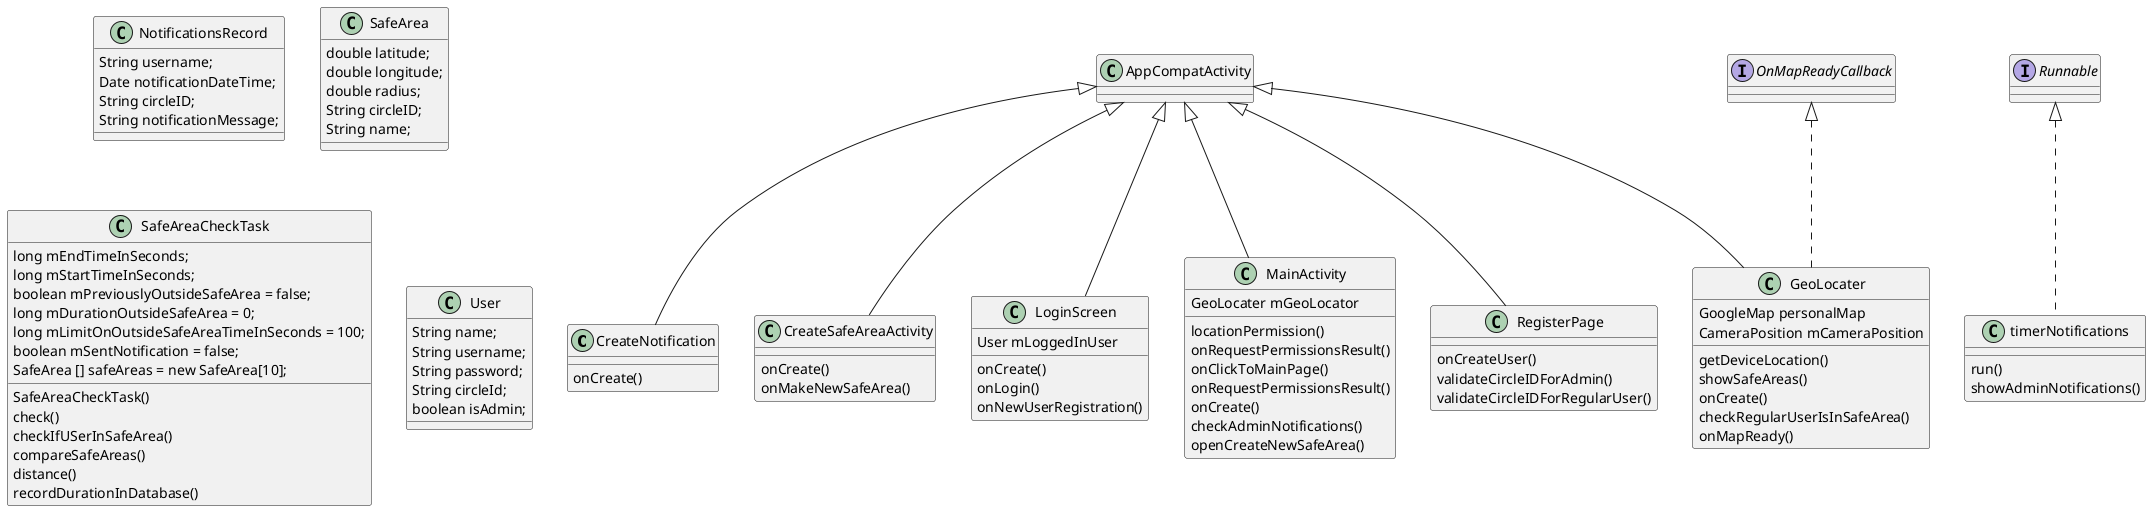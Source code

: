 @startuml

class CreateNotification extends AppCompatActivity
{
     onCreate()
}
class CreateSafeAreaActivity extends AppCompatActivity
{
    onCreate()
    onMakeNewSafeArea()
}
class GeoLocater extends AppCompatActivity implements OnMapReadyCallback
{
    GoogleMap personalMap
    CameraPosition mCameraPosition
    getDeviceLocation()
    showSafeAreas()
    onCreate()
    checkRegularUserIsInSafeArea()
    onMapReady()
}
class LoginScreen extends AppCompatActivity
{
    User mLoggedInUser
    onCreate()
    onLogin()
    onNewUserRegistration()
}
class MainActivity extends AppCompatActivity
{
    GeoLocater mGeoLocator
    locationPermission()
    onRequestPermissionsResult()
    onClickToMainPage()
    onRequestPermissionsResult()
    onCreate()
    checkAdminNotifications()
    openCreateNewSafeArea()
}



class NotificationsRecord
{
    String username;
    Date notificationDateTime;
    String circleID;
    String notificationMessage;
}



class RegisterPage extends AppCompatActivity
{
    onCreateUser()
    validateCircleIDForAdmin()
    validateCircleIDForRegularUser()
}



class SafeArea
{
     double latitude;
     double longitude;
     double radius;
     String circleID;
     String name;
}


class SafeAreaCheckTask
{
    long mEndTimeInSeconds;
    long mStartTimeInSeconds;
    boolean mPreviouslyOutsideSafeArea = false;
    long mDurationOutsideSafeArea = 0;
    long mLimitOnOutsideSafeAreaTimeInSeconds = 100;
    boolean mSentNotification = false;
    SafeArea [] safeAreas = new SafeArea[10];
    SafeAreaCheckTask()
    check()
    checkIfUSerInSafeArea()
    compareSafeAreas()
    distance()
    recordDurationInDatabase()
}


class timerNotifications  implements Runnable
{
    run()
    showAdminNotifications()
}



class User
{
     String name;
     String username;
     String password;
     String circleId;
     boolean isAdmin;
}
@enduml